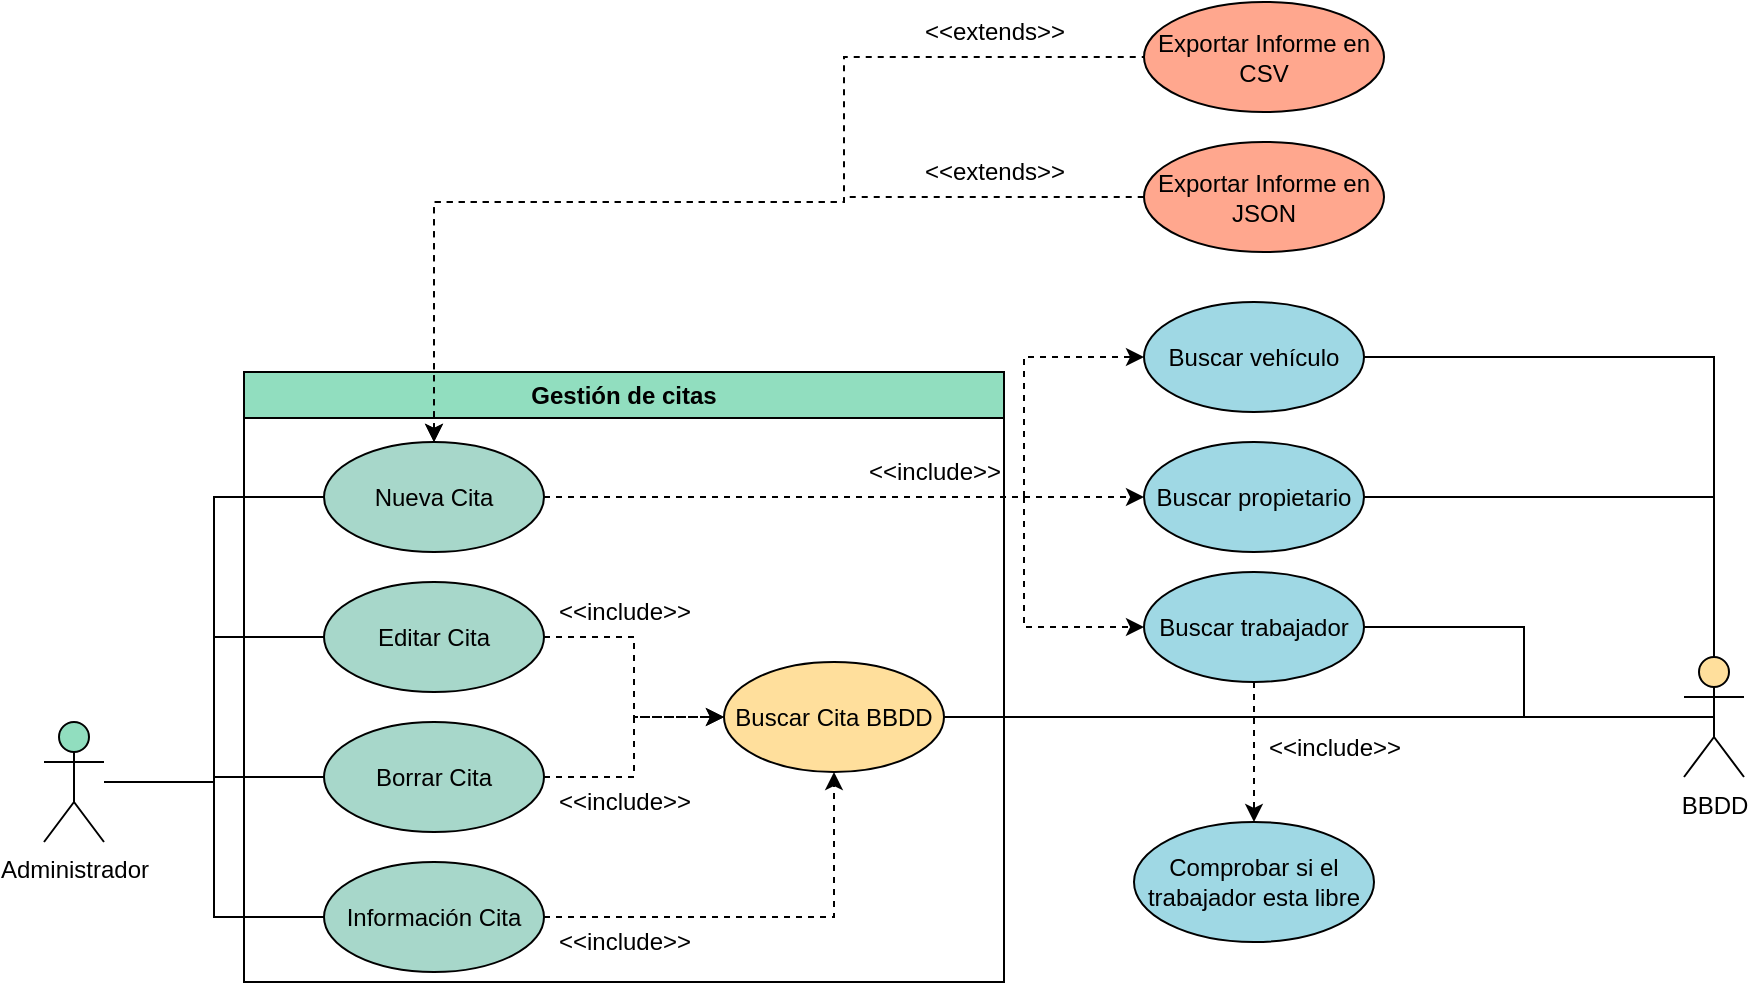 <mxfile version="21.2.8" type="device">
  <diagram name="Página-1" id="X6QkE8EgPwQf4GEZeboy">
    <mxGraphModel dx="1932" dy="1831" grid="1" gridSize="10" guides="1" tooltips="1" connect="1" arrows="1" fold="1" page="1" pageScale="1" pageWidth="827" pageHeight="1169" math="0" shadow="0">
      <root>
        <mxCell id="0" />
        <mxCell id="1" parent="0" />
        <mxCell id="l3UwjEVA5Tf1UNUXVqA1-14" style="rounded=0;orthogonalLoop=1;jettySize=auto;html=1;entryX=0;entryY=0.5;entryDx=0;entryDy=0;edgeStyle=orthogonalEdgeStyle;endArrow=none;endFill=0;" edge="1" parent="1" source="l3UwjEVA5Tf1UNUXVqA1-1" target="l3UwjEVA5Tf1UNUXVqA1-4">
          <mxGeometry relative="1" as="geometry" />
        </mxCell>
        <mxCell id="l3UwjEVA5Tf1UNUXVqA1-15" style="edgeStyle=orthogonalEdgeStyle;rounded=0;orthogonalLoop=1;jettySize=auto;html=1;entryX=0;entryY=0.5;entryDx=0;entryDy=0;endArrow=none;endFill=0;" edge="1" parent="1" source="l3UwjEVA5Tf1UNUXVqA1-1" target="l3UwjEVA5Tf1UNUXVqA1-10">
          <mxGeometry relative="1" as="geometry" />
        </mxCell>
        <mxCell id="l3UwjEVA5Tf1UNUXVqA1-16" style="edgeStyle=orthogonalEdgeStyle;rounded=0;orthogonalLoop=1;jettySize=auto;html=1;entryX=0;entryY=0.5;entryDx=0;entryDy=0;endArrow=none;endFill=0;" edge="1" parent="1" source="l3UwjEVA5Tf1UNUXVqA1-1" target="l3UwjEVA5Tf1UNUXVqA1-11">
          <mxGeometry relative="1" as="geometry" />
        </mxCell>
        <mxCell id="l3UwjEVA5Tf1UNUXVqA1-17" style="edgeStyle=orthogonalEdgeStyle;rounded=0;orthogonalLoop=1;jettySize=auto;html=1;entryX=0;entryY=0.5;entryDx=0;entryDy=0;endArrow=none;endFill=0;" edge="1" parent="1" source="l3UwjEVA5Tf1UNUXVqA1-1" target="l3UwjEVA5Tf1UNUXVqA1-12">
          <mxGeometry relative="1" as="geometry" />
        </mxCell>
        <mxCell id="l3UwjEVA5Tf1UNUXVqA1-1" value="Administrador" style="shape=umlActor;verticalLabelPosition=bottom;verticalAlign=top;html=1;outlineConnect=0;fillColor=#91DEBF;" vertex="1" parent="1">
          <mxGeometry x="-770" y="190" width="30" height="60" as="geometry" />
        </mxCell>
        <mxCell id="l3UwjEVA5Tf1UNUXVqA1-7" value="BBDD" style="shape=umlActor;verticalLabelPosition=bottom;verticalAlign=top;html=1;outlineConnect=0;fillColor=#FFDF9C;" vertex="1" parent="1">
          <mxGeometry x="50" y="157.5" width="30" height="60" as="geometry" />
        </mxCell>
        <mxCell id="l3UwjEVA5Tf1UNUXVqA1-9" value="Gestión de citas" style="swimlane;whiteSpace=wrap;html=1;fillColor=#91debf;" vertex="1" parent="1">
          <mxGeometry x="-670" y="15" width="380" height="305" as="geometry" />
        </mxCell>
        <mxCell id="l3UwjEVA5Tf1UNUXVqA1-4" value="Nueva Cita" style="ellipse;whiteSpace=wrap;html=1;fillColor=#a7d7ca;" vertex="1" parent="l3UwjEVA5Tf1UNUXVqA1-9">
          <mxGeometry x="40" y="35" width="110" height="55" as="geometry" />
        </mxCell>
        <mxCell id="l3UwjEVA5Tf1UNUXVqA1-20" style="edgeStyle=orthogonalEdgeStyle;rounded=0;orthogonalLoop=1;jettySize=auto;html=1;entryX=0;entryY=0.5;entryDx=0;entryDy=0;dashed=1;" edge="1" parent="l3UwjEVA5Tf1UNUXVqA1-9" source="l3UwjEVA5Tf1UNUXVqA1-10" target="l3UwjEVA5Tf1UNUXVqA1-19">
          <mxGeometry relative="1" as="geometry" />
        </mxCell>
        <mxCell id="l3UwjEVA5Tf1UNUXVqA1-10" value="Editar Cita" style="ellipse;whiteSpace=wrap;html=1;fillColor=#a7d7ca;" vertex="1" parent="l3UwjEVA5Tf1UNUXVqA1-9">
          <mxGeometry x="40" y="105" width="110" height="55" as="geometry" />
        </mxCell>
        <mxCell id="l3UwjEVA5Tf1UNUXVqA1-22" style="edgeStyle=orthogonalEdgeStyle;rounded=0;orthogonalLoop=1;jettySize=auto;html=1;entryX=0;entryY=0.5;entryDx=0;entryDy=0;dashed=1;" edge="1" parent="l3UwjEVA5Tf1UNUXVqA1-9" source="l3UwjEVA5Tf1UNUXVqA1-11" target="l3UwjEVA5Tf1UNUXVqA1-19">
          <mxGeometry relative="1" as="geometry" />
        </mxCell>
        <mxCell id="l3UwjEVA5Tf1UNUXVqA1-11" value="Borrar Cita" style="ellipse;whiteSpace=wrap;html=1;fillColor=#a7d7ca;" vertex="1" parent="l3UwjEVA5Tf1UNUXVqA1-9">
          <mxGeometry x="40" y="175" width="110" height="55" as="geometry" />
        </mxCell>
        <mxCell id="l3UwjEVA5Tf1UNUXVqA1-24" style="edgeStyle=orthogonalEdgeStyle;rounded=0;orthogonalLoop=1;jettySize=auto;html=1;entryX=0.5;entryY=1;entryDx=0;entryDy=0;dashed=1;" edge="1" parent="l3UwjEVA5Tf1UNUXVqA1-9" source="l3UwjEVA5Tf1UNUXVqA1-12" target="l3UwjEVA5Tf1UNUXVqA1-19">
          <mxGeometry relative="1" as="geometry" />
        </mxCell>
        <mxCell id="l3UwjEVA5Tf1UNUXVqA1-12" value="Información Cita" style="ellipse;whiteSpace=wrap;html=1;fillColor=#a7d7ca;" vertex="1" parent="l3UwjEVA5Tf1UNUXVqA1-9">
          <mxGeometry x="40" y="245" width="110" height="55" as="geometry" />
        </mxCell>
        <mxCell id="l3UwjEVA5Tf1UNUXVqA1-19" value="Buscar Cita BBDD" style="ellipse;whiteSpace=wrap;html=1;fillColor=#ffdf9c;" vertex="1" parent="l3UwjEVA5Tf1UNUXVqA1-9">
          <mxGeometry x="240" y="145" width="110" height="55" as="geometry" />
        </mxCell>
        <mxCell id="l3UwjEVA5Tf1UNUXVqA1-21" value="&amp;lt;&amp;lt;include&amp;gt;&amp;gt;" style="text;html=1;align=center;verticalAlign=middle;resizable=0;points=[];autosize=1;strokeColor=none;fillColor=none;" vertex="1" parent="l3UwjEVA5Tf1UNUXVqA1-9">
          <mxGeometry x="145" y="105" width="90" height="30" as="geometry" />
        </mxCell>
        <mxCell id="l3UwjEVA5Tf1UNUXVqA1-23" value="&amp;lt;&amp;lt;include&amp;gt;&amp;gt;" style="text;html=1;align=center;verticalAlign=middle;resizable=0;points=[];autosize=1;strokeColor=none;fillColor=none;" vertex="1" parent="l3UwjEVA5Tf1UNUXVqA1-9">
          <mxGeometry x="145" y="200" width="90" height="30" as="geometry" />
        </mxCell>
        <mxCell id="l3UwjEVA5Tf1UNUXVqA1-25" value="&amp;lt;&amp;lt;include&amp;gt;&amp;gt;" style="text;html=1;align=center;verticalAlign=middle;resizable=0;points=[];autosize=1;strokeColor=none;fillColor=none;" vertex="1" parent="l3UwjEVA5Tf1UNUXVqA1-9">
          <mxGeometry x="145" y="270" width="90" height="30" as="geometry" />
        </mxCell>
        <mxCell id="l3UwjEVA5Tf1UNUXVqA1-37" value="&amp;lt;&amp;lt;include&amp;gt;&amp;gt;" style="text;html=1;align=center;verticalAlign=middle;resizable=0;points=[];autosize=1;strokeColor=none;fillColor=none;" vertex="1" parent="l3UwjEVA5Tf1UNUXVqA1-9">
          <mxGeometry x="300" y="35" width="90" height="30" as="geometry" />
        </mxCell>
        <mxCell id="l3UwjEVA5Tf1UNUXVqA1-27" style="edgeStyle=orthogonalEdgeStyle;rounded=0;orthogonalLoop=1;jettySize=auto;html=1;endArrow=none;endFill=0;entryX=0.5;entryY=0.5;entryDx=0;entryDy=0;entryPerimeter=0;" edge="1" parent="1" source="l3UwjEVA5Tf1UNUXVqA1-19" target="l3UwjEVA5Tf1UNUXVqA1-7">
          <mxGeometry relative="1" as="geometry" />
        </mxCell>
        <mxCell id="l3UwjEVA5Tf1UNUXVqA1-34" style="edgeStyle=orthogonalEdgeStyle;rounded=0;orthogonalLoop=1;jettySize=auto;html=1;entryX=0.5;entryY=0;entryDx=0;entryDy=0;entryPerimeter=0;endArrow=none;endFill=0;" edge="1" parent="1" source="l3UwjEVA5Tf1UNUXVqA1-28" target="l3UwjEVA5Tf1UNUXVqA1-7">
          <mxGeometry relative="1" as="geometry" />
        </mxCell>
        <mxCell id="l3UwjEVA5Tf1UNUXVqA1-28" value="Buscar vehículo" style="ellipse;whiteSpace=wrap;html=1;fillColor=#9fd8e4;" vertex="1" parent="1">
          <mxGeometry x="-220" y="-20" width="110" height="55" as="geometry" />
        </mxCell>
        <mxCell id="l3UwjEVA5Tf1UNUXVqA1-35" style="edgeStyle=orthogonalEdgeStyle;rounded=0;orthogonalLoop=1;jettySize=auto;html=1;entryX=0.5;entryY=0;entryDx=0;entryDy=0;entryPerimeter=0;endArrow=none;endFill=0;" edge="1" parent="1" source="l3UwjEVA5Tf1UNUXVqA1-29" target="l3UwjEVA5Tf1UNUXVqA1-7">
          <mxGeometry relative="1" as="geometry" />
        </mxCell>
        <mxCell id="l3UwjEVA5Tf1UNUXVqA1-29" value="Buscar propietario" style="ellipse;whiteSpace=wrap;html=1;fillColor=#9fd8e4;" vertex="1" parent="1">
          <mxGeometry x="-220" y="50" width="110" height="55" as="geometry" />
        </mxCell>
        <mxCell id="l3UwjEVA5Tf1UNUXVqA1-36" style="edgeStyle=orthogonalEdgeStyle;rounded=0;orthogonalLoop=1;jettySize=auto;html=1;entryX=0.5;entryY=0.5;entryDx=0;entryDy=0;entryPerimeter=0;endArrow=none;endFill=0;" edge="1" parent="1" source="l3UwjEVA5Tf1UNUXVqA1-30" target="l3UwjEVA5Tf1UNUXVqA1-7">
          <mxGeometry relative="1" as="geometry" />
        </mxCell>
        <mxCell id="l3UwjEVA5Tf1UNUXVqA1-45" style="edgeStyle=orthogonalEdgeStyle;rounded=0;orthogonalLoop=1;jettySize=auto;html=1;dashed=1;entryX=0.5;entryY=0;entryDx=0;entryDy=0;" edge="1" parent="1" source="l3UwjEVA5Tf1UNUXVqA1-30" target="l3UwjEVA5Tf1UNUXVqA1-46">
          <mxGeometry relative="1" as="geometry">
            <mxPoint x="-165" y="250" as="targetPoint" />
          </mxGeometry>
        </mxCell>
        <mxCell id="l3UwjEVA5Tf1UNUXVqA1-30" value="Buscar trabajador" style="ellipse;whiteSpace=wrap;html=1;fillColor=#9fd8e4;" vertex="1" parent="1">
          <mxGeometry x="-220" y="115" width="110" height="55" as="geometry" />
        </mxCell>
        <mxCell id="l3UwjEVA5Tf1UNUXVqA1-31" style="edgeStyle=orthogonalEdgeStyle;rounded=0;orthogonalLoop=1;jettySize=auto;html=1;entryX=0;entryY=0.5;entryDx=0;entryDy=0;dashed=1;" edge="1" parent="1" source="l3UwjEVA5Tf1UNUXVqA1-4" target="l3UwjEVA5Tf1UNUXVqA1-28">
          <mxGeometry relative="1" as="geometry">
            <Array as="points">
              <mxPoint x="-280" y="78" />
              <mxPoint x="-280" y="8" />
            </Array>
          </mxGeometry>
        </mxCell>
        <mxCell id="l3UwjEVA5Tf1UNUXVqA1-32" style="edgeStyle=orthogonalEdgeStyle;rounded=0;orthogonalLoop=1;jettySize=auto;html=1;entryX=0;entryY=0.5;entryDx=0;entryDy=0;dashed=1;" edge="1" parent="1" source="l3UwjEVA5Tf1UNUXVqA1-4" target="l3UwjEVA5Tf1UNUXVqA1-29">
          <mxGeometry relative="1" as="geometry" />
        </mxCell>
        <mxCell id="l3UwjEVA5Tf1UNUXVqA1-33" style="edgeStyle=orthogonalEdgeStyle;rounded=0;orthogonalLoop=1;jettySize=auto;html=1;entryX=0;entryY=0.5;entryDx=0;entryDy=0;dashed=1;" edge="1" parent="1" source="l3UwjEVA5Tf1UNUXVqA1-4" target="l3UwjEVA5Tf1UNUXVqA1-30">
          <mxGeometry relative="1" as="geometry">
            <Array as="points">
              <mxPoint x="-280" y="78" />
              <mxPoint x="-280" y="142" />
            </Array>
          </mxGeometry>
        </mxCell>
        <mxCell id="l3UwjEVA5Tf1UNUXVqA1-38" value="Exportar Informe en JSON" style="ellipse;whiteSpace=wrap;html=1;fillColor=#ffa78e;" vertex="1" parent="1">
          <mxGeometry x="-220" y="-100" width="120" height="55" as="geometry" />
        </mxCell>
        <mxCell id="l3UwjEVA5Tf1UNUXVqA1-40" value="&amp;lt;&amp;lt;extends&amp;gt;&amp;gt;" style="text;html=1;align=center;verticalAlign=middle;resizable=0;points=[];autosize=1;strokeColor=none;fillColor=none;" vertex="1" parent="1">
          <mxGeometry x="-340" y="-100" width="90" height="30" as="geometry" />
        </mxCell>
        <mxCell id="l3UwjEVA5Tf1UNUXVqA1-41" value="Exportar Informe en CSV" style="ellipse;whiteSpace=wrap;html=1;fillColor=#ffa78e;" vertex="1" parent="1">
          <mxGeometry x="-220" y="-170" width="120" height="55" as="geometry" />
        </mxCell>
        <mxCell id="l3UwjEVA5Tf1UNUXVqA1-42" style="edgeStyle=orthogonalEdgeStyle;rounded=0;orthogonalLoop=1;jettySize=auto;html=1;entryX=0;entryY=0.5;entryDx=0;entryDy=0;dashed=1;endArrow=none;endFill=0;startArrow=classic;startFill=1;" edge="1" parent="1" source="l3UwjEVA5Tf1UNUXVqA1-4" target="l3UwjEVA5Tf1UNUXVqA1-38">
          <mxGeometry relative="1" as="geometry">
            <Array as="points">
              <mxPoint x="-575" y="-70" />
              <mxPoint x="-370" y="-70" />
              <mxPoint x="-370" y="-72" />
            </Array>
          </mxGeometry>
        </mxCell>
        <mxCell id="l3UwjEVA5Tf1UNUXVqA1-43" style="edgeStyle=orthogonalEdgeStyle;rounded=0;orthogonalLoop=1;jettySize=auto;html=1;entryX=0;entryY=0.5;entryDx=0;entryDy=0;dashed=1;endArrow=none;endFill=0;startArrow=classic;startFill=1;" edge="1" parent="1" source="l3UwjEVA5Tf1UNUXVqA1-4" target="l3UwjEVA5Tf1UNUXVqA1-41">
          <mxGeometry relative="1" as="geometry">
            <Array as="points">
              <mxPoint x="-575" y="-70" />
              <mxPoint x="-370" y="-70" />
              <mxPoint x="-370" y="-142" />
            </Array>
          </mxGeometry>
        </mxCell>
        <mxCell id="l3UwjEVA5Tf1UNUXVqA1-44" value="&amp;lt;&amp;lt;extends&amp;gt;&amp;gt;" style="text;html=1;align=center;verticalAlign=middle;resizable=0;points=[];autosize=1;strokeColor=none;fillColor=none;" vertex="1" parent="1">
          <mxGeometry x="-340" y="-170" width="90" height="30" as="geometry" />
        </mxCell>
        <mxCell id="l3UwjEVA5Tf1UNUXVqA1-46" value="Comprobar si el trabajador esta libre" style="ellipse;whiteSpace=wrap;html=1;fillColor=#9fd8e4;" vertex="1" parent="1">
          <mxGeometry x="-225" y="240" width="120" height="60" as="geometry" />
        </mxCell>
        <mxCell id="l3UwjEVA5Tf1UNUXVqA1-48" value="&amp;lt;&amp;lt;include&amp;gt;&amp;gt;" style="text;html=1;align=center;verticalAlign=middle;resizable=0;points=[];autosize=1;strokeColor=none;fillColor=none;" vertex="1" parent="1">
          <mxGeometry x="-170" y="187.5" width="90" height="30" as="geometry" />
        </mxCell>
      </root>
    </mxGraphModel>
  </diagram>
</mxfile>
